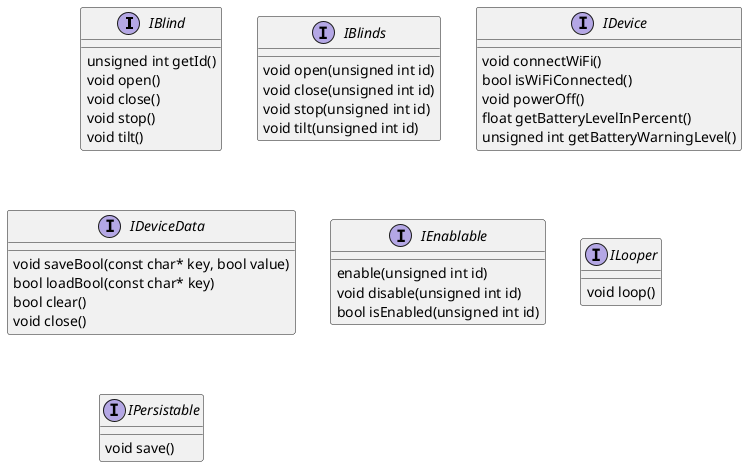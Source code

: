 @startuml Contracts

interface IBlind {
    unsigned int getId()
    void open()
    void close()
    void stop()
    void tilt()
}

interface IBlinds {
    void open(unsigned int id)
    void close(unsigned int id)
    void stop(unsigned int id)
    void tilt(unsigned int id)
}

interface IDevice {
    void connectWiFi()
    bool isWiFiConnected()
    void powerOff()
    float getBatteryLevelInPercent()
    unsigned int getBatteryWarningLevel()
}

interface IDeviceData {
    void saveBool(const char* key, bool value)
    bool loadBool(const char* key)
    bool clear()
    void close()
}

interface IEnablable {
    enable(unsigned int id)
    void disable(unsigned int id)
    bool isEnabled(unsigned int id)
}

interface ILooper {
    void loop()
}

interface IPersistable {
    void save()
}

@enduml